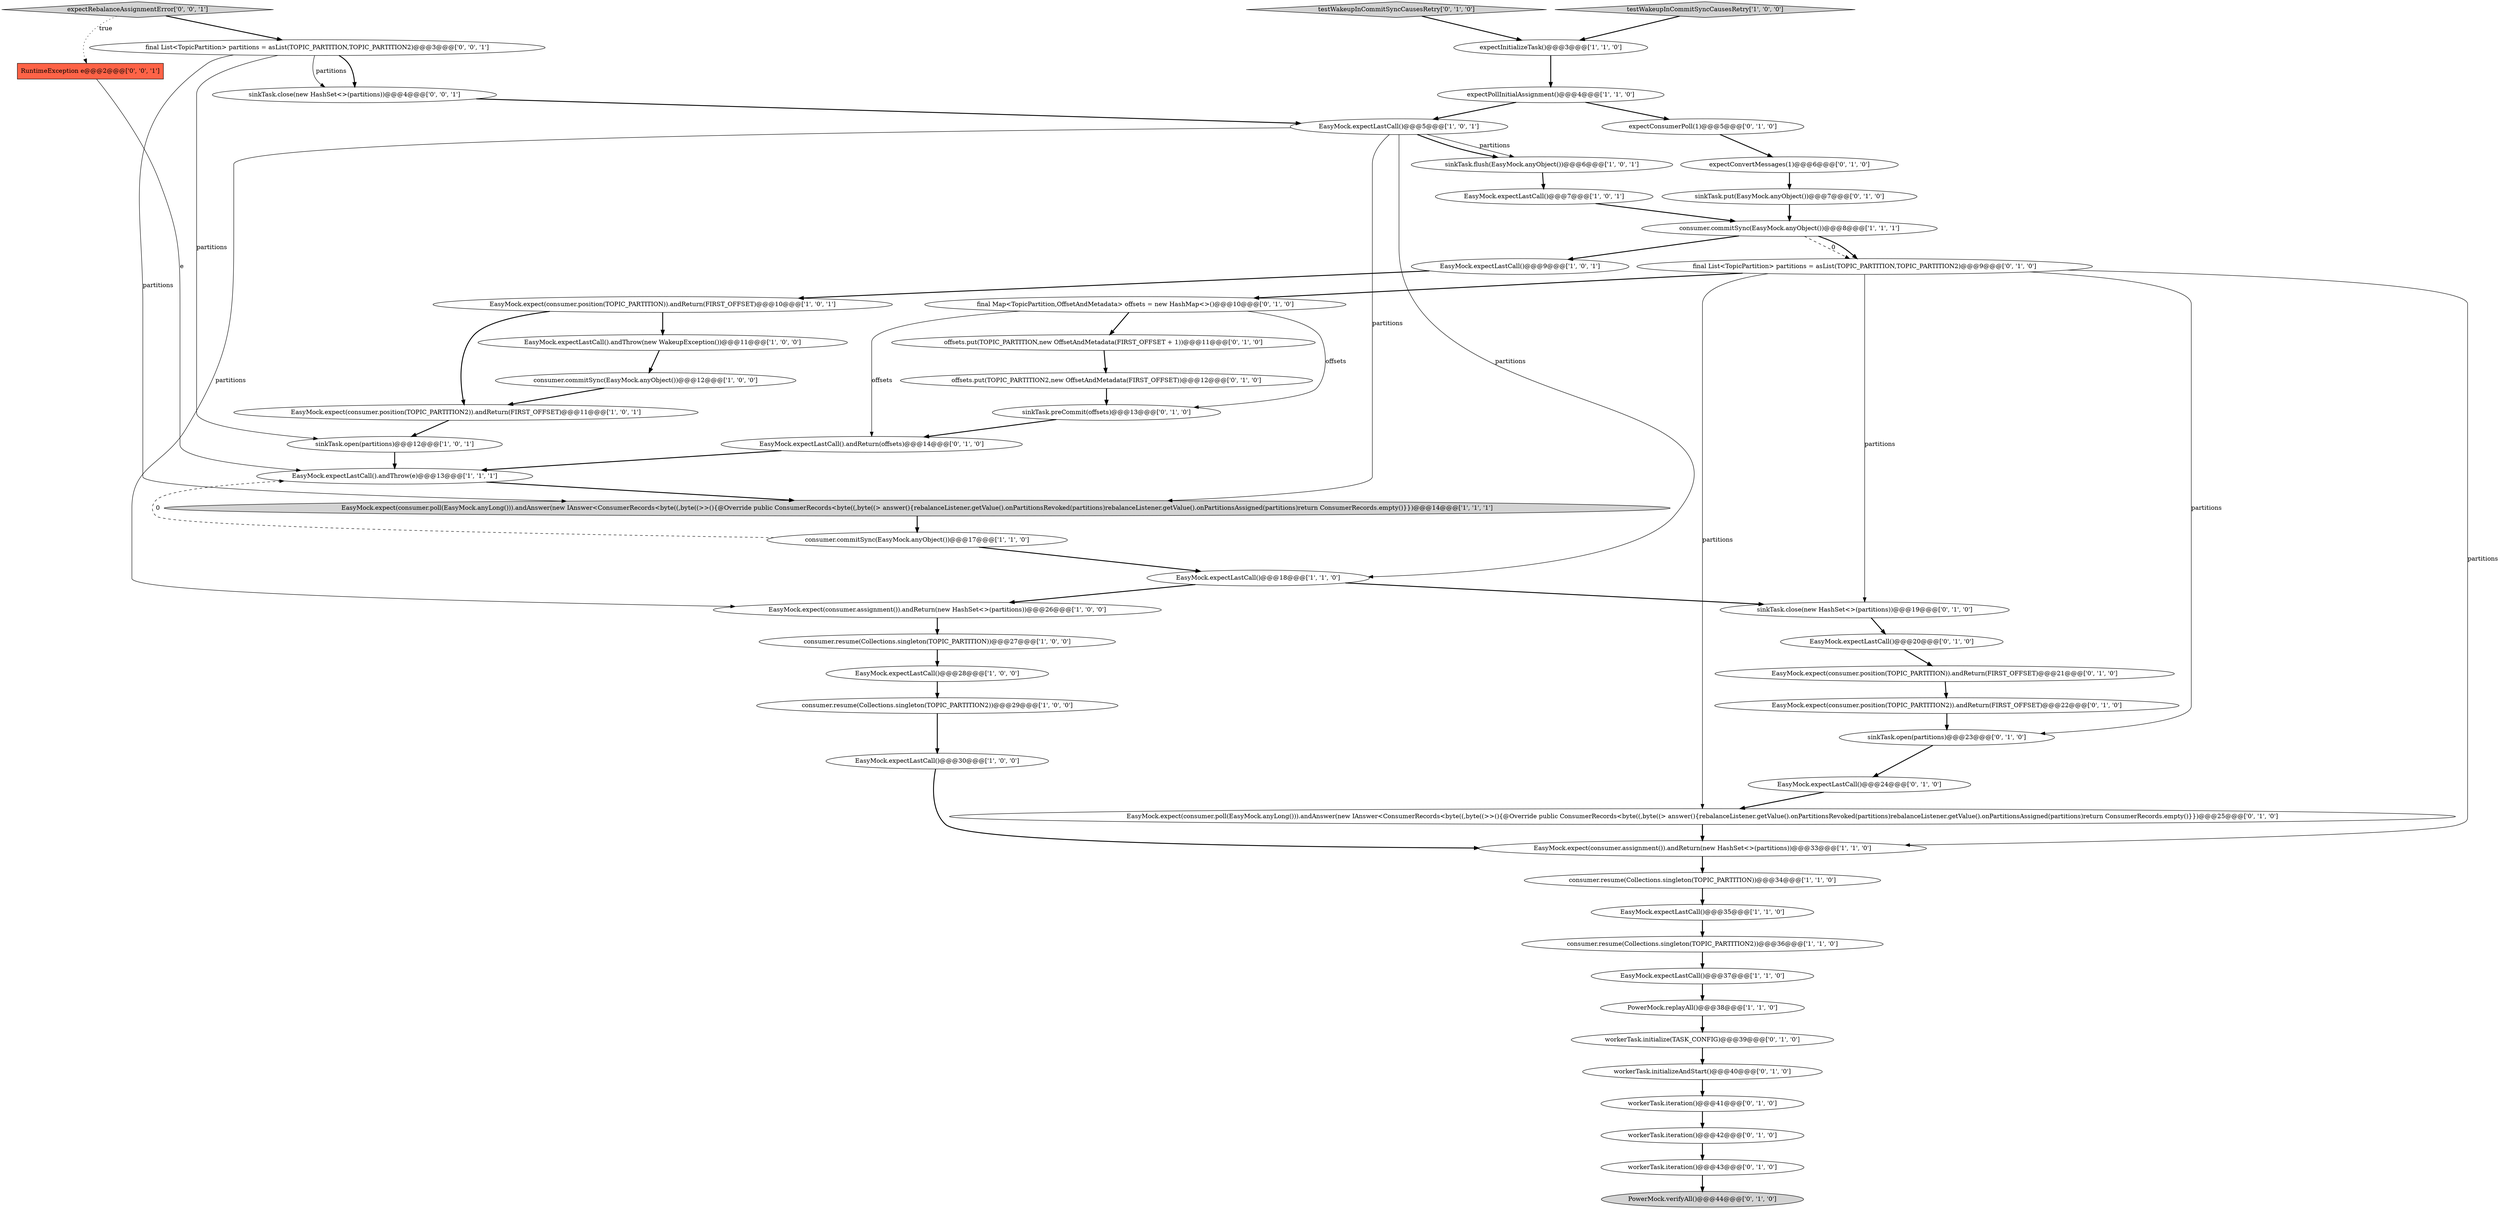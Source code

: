 digraph {
46 [style = filled, label = "EasyMock.expect(consumer.position(TOPIC_PARTITION2)).andReturn(FIRST_OFFSET)@@@22@@@['0', '1', '0']", fillcolor = white, shape = ellipse image = "AAA0AAABBB2BBB"];
18 [style = filled, label = "consumer.resume(Collections.singleton(TOPIC_PARTITION))@@@34@@@['1', '1', '0']", fillcolor = white, shape = ellipse image = "AAA0AAABBB1BBB"];
40 [style = filled, label = "expectConvertMessages(1)@@@6@@@['0', '1', '0']", fillcolor = white, shape = ellipse image = "AAA0AAABBB2BBB"];
12 [style = filled, label = "EasyMock.expectLastCall().andThrow(new WakeupException())@@@11@@@['1', '0', '0']", fillcolor = white, shape = ellipse image = "AAA0AAABBB1BBB"];
24 [style = filled, label = "EasyMock.expectLastCall()@@@28@@@['1', '0', '0']", fillcolor = white, shape = ellipse image = "AAA0AAABBB1BBB"];
28 [style = filled, label = "sinkTask.preCommit(offsets)@@@13@@@['0', '1', '0']", fillcolor = white, shape = ellipse image = "AAA1AAABBB2BBB"];
54 [style = filled, label = "sinkTask.close(new HashSet<>(partitions))@@@4@@@['0', '0', '1']", fillcolor = white, shape = ellipse image = "AAA0AAABBB3BBB"];
45 [style = filled, label = "workerTask.initialize(TASK_CONFIG)@@@39@@@['0', '1', '0']", fillcolor = white, shape = ellipse image = "AAA0AAABBB2BBB"];
38 [style = filled, label = "sinkTask.open(partitions)@@@23@@@['0', '1', '0']", fillcolor = white, shape = ellipse image = "AAA0AAABBB2BBB"];
7 [style = filled, label = "EasyMock.expect(consumer.poll(EasyMock.anyLong())).andAnswer(new IAnswer<ConsumerRecords<byte((,byte((>>(){@Override public ConsumerRecords<byte((,byte((> answer(){rebalanceListener.getValue().onPartitionsRevoked(partitions)rebalanceListener.getValue().onPartitionsAssigned(partitions)return ConsumerRecords.empty()}})@@@14@@@['1', '1', '1']", fillcolor = lightgray, shape = ellipse image = "AAA0AAABBB1BBB"];
2 [style = filled, label = "expectPollInitialAssignment()@@@4@@@['1', '1', '0']", fillcolor = white, shape = ellipse image = "AAA0AAABBB1BBB"];
3 [style = filled, label = "EasyMock.expectLastCall()@@@5@@@['1', '0', '1']", fillcolor = white, shape = ellipse image = "AAA0AAABBB1BBB"];
37 [style = filled, label = "offsets.put(TOPIC_PARTITION,new OffsetAndMetadata(FIRST_OFFSET + 1))@@@11@@@['0', '1', '0']", fillcolor = white, shape = ellipse image = "AAA1AAABBB2BBB"];
50 [style = filled, label = "workerTask.iteration()@@@43@@@['0', '1', '0']", fillcolor = white, shape = ellipse image = "AAA1AAABBB2BBB"];
14 [style = filled, label = "consumer.resume(Collections.singleton(TOPIC_PARTITION2))@@@29@@@['1', '0', '0']", fillcolor = white, shape = ellipse image = "AAA0AAABBB1BBB"];
31 [style = filled, label = "sinkTask.put(EasyMock.anyObject())@@@7@@@['0', '1', '0']", fillcolor = white, shape = ellipse image = "AAA1AAABBB2BBB"];
48 [style = filled, label = "final Map<TopicPartition,OffsetAndMetadata> offsets = new HashMap<>()@@@10@@@['0', '1', '0']", fillcolor = white, shape = ellipse image = "AAA0AAABBB2BBB"];
23 [style = filled, label = "sinkTask.flush(EasyMock.anyObject())@@@6@@@['1', '0', '1']", fillcolor = white, shape = ellipse image = "AAA0AAABBB1BBB"];
44 [style = filled, label = "PowerMock.verifyAll()@@@44@@@['0', '1', '0']", fillcolor = lightgray, shape = ellipse image = "AAA0AAABBB2BBB"];
1 [style = filled, label = "consumer.commitSync(EasyMock.anyObject())@@@12@@@['1', '0', '0']", fillcolor = white, shape = ellipse image = "AAA0AAABBB1BBB"];
34 [style = filled, label = "testWakeupInCommitSyncCausesRetry['0', '1', '0']", fillcolor = lightgray, shape = diamond image = "AAA0AAABBB2BBB"];
36 [style = filled, label = "workerTask.iteration()@@@41@@@['0', '1', '0']", fillcolor = white, shape = ellipse image = "AAA0AAABBB2BBB"];
11 [style = filled, label = "EasyMock.expectLastCall().andThrow(e)@@@13@@@['1', '1', '1']", fillcolor = white, shape = ellipse image = "AAA0AAABBB1BBB"];
41 [style = filled, label = "sinkTask.close(new HashSet<>(partitions))@@@19@@@['0', '1', '0']", fillcolor = white, shape = ellipse image = "AAA1AAABBB2BBB"];
32 [style = filled, label = "final List<TopicPartition> partitions = asList(TOPIC_PARTITION,TOPIC_PARTITION2)@@@9@@@['0', '1', '0']", fillcolor = white, shape = ellipse image = "AAA1AAABBB2BBB"];
9 [style = filled, label = "EasyMock.expectLastCall()@@@18@@@['1', '1', '0']", fillcolor = white, shape = ellipse image = "AAA0AAABBB1BBB"];
39 [style = filled, label = "EasyMock.expect(consumer.position(TOPIC_PARTITION)).andReturn(FIRST_OFFSET)@@@21@@@['0', '1', '0']", fillcolor = white, shape = ellipse image = "AAA0AAABBB2BBB"];
8 [style = filled, label = "sinkTask.open(partitions)@@@12@@@['1', '0', '1']", fillcolor = white, shape = ellipse image = "AAA0AAABBB1BBB"];
0 [style = filled, label = "EasyMock.expect(consumer.position(TOPIC_PARTITION2)).andReturn(FIRST_OFFSET)@@@11@@@['1', '0', '1']", fillcolor = white, shape = ellipse image = "AAA0AAABBB1BBB"];
26 [style = filled, label = "EasyMock.expectLastCall()@@@30@@@['1', '0', '0']", fillcolor = white, shape = ellipse image = "AAA0AAABBB1BBB"];
33 [style = filled, label = "EasyMock.expectLastCall()@@@20@@@['0', '1', '0']", fillcolor = white, shape = ellipse image = "AAA1AAABBB2BBB"];
19 [style = filled, label = "consumer.commitSync(EasyMock.anyObject())@@@17@@@['1', '1', '0']", fillcolor = white, shape = ellipse image = "AAA0AAABBB1BBB"];
13 [style = filled, label = "EasyMock.expect(consumer.assignment()).andReturn(new HashSet<>(partitions))@@@33@@@['1', '1', '0']", fillcolor = white, shape = ellipse image = "AAA0AAABBB1BBB"];
16 [style = filled, label = "PowerMock.replayAll()@@@38@@@['1', '1', '0']", fillcolor = white, shape = ellipse image = "AAA0AAABBB1BBB"];
22 [style = filled, label = "expectInitializeTask()@@@3@@@['1', '1', '0']", fillcolor = white, shape = ellipse image = "AAA0AAABBB1BBB"];
4 [style = filled, label = "EasyMock.expectLastCall()@@@35@@@['1', '1', '0']", fillcolor = white, shape = ellipse image = "AAA0AAABBB1BBB"];
47 [style = filled, label = "EasyMock.expectLastCall()@@@24@@@['0', '1', '0']", fillcolor = white, shape = ellipse image = "AAA0AAABBB2BBB"];
53 [style = filled, label = "expectRebalanceAssignmentError['0', '0', '1']", fillcolor = lightgray, shape = diamond image = "AAA0AAABBB3BBB"];
52 [style = filled, label = "final List<TopicPartition> partitions = asList(TOPIC_PARTITION,TOPIC_PARTITION2)@@@3@@@['0', '0', '1']", fillcolor = white, shape = ellipse image = "AAA0AAABBB3BBB"];
43 [style = filled, label = "workerTask.initializeAndStart()@@@40@@@['0', '1', '0']", fillcolor = white, shape = ellipse image = "AAA0AAABBB2BBB"];
6 [style = filled, label = "consumer.resume(Collections.singleton(TOPIC_PARTITION))@@@27@@@['1', '0', '0']", fillcolor = white, shape = ellipse image = "AAA0AAABBB1BBB"];
35 [style = filled, label = "expectConsumerPoll(1)@@@5@@@['0', '1', '0']", fillcolor = white, shape = ellipse image = "AAA0AAABBB2BBB"];
10 [style = filled, label = "EasyMock.expect(consumer.position(TOPIC_PARTITION)).andReturn(FIRST_OFFSET)@@@10@@@['1', '0', '1']", fillcolor = white, shape = ellipse image = "AAA0AAABBB1BBB"];
17 [style = filled, label = "testWakeupInCommitSyncCausesRetry['1', '0', '0']", fillcolor = lightgray, shape = diamond image = "AAA0AAABBB1BBB"];
5 [style = filled, label = "EasyMock.expectLastCall()@@@7@@@['1', '0', '1']", fillcolor = white, shape = ellipse image = "AAA0AAABBB1BBB"];
20 [style = filled, label = "EasyMock.expectLastCall()@@@37@@@['1', '1', '0']", fillcolor = white, shape = ellipse image = "AAA0AAABBB1BBB"];
30 [style = filled, label = "EasyMock.expectLastCall().andReturn(offsets)@@@14@@@['0', '1', '0']", fillcolor = white, shape = ellipse image = "AAA1AAABBB2BBB"];
15 [style = filled, label = "consumer.commitSync(EasyMock.anyObject())@@@8@@@['1', '1', '1']", fillcolor = white, shape = ellipse image = "AAA0AAABBB1BBB"];
25 [style = filled, label = "EasyMock.expectLastCall()@@@9@@@['1', '0', '1']", fillcolor = white, shape = ellipse image = "AAA0AAABBB1BBB"];
42 [style = filled, label = "EasyMock.expect(consumer.poll(EasyMock.anyLong())).andAnswer(new IAnswer<ConsumerRecords<byte((,byte((>>(){@Override public ConsumerRecords<byte((,byte((> answer(){rebalanceListener.getValue().onPartitionsRevoked(partitions)rebalanceListener.getValue().onPartitionsAssigned(partitions)return ConsumerRecords.empty()}})@@@25@@@['0', '1', '0']", fillcolor = white, shape = ellipse image = "AAA0AAABBB2BBB"];
27 [style = filled, label = "consumer.resume(Collections.singleton(TOPIC_PARTITION2))@@@36@@@['1', '1', '0']", fillcolor = white, shape = ellipse image = "AAA0AAABBB1BBB"];
49 [style = filled, label = "offsets.put(TOPIC_PARTITION2,new OffsetAndMetadata(FIRST_OFFSET))@@@12@@@['0', '1', '0']", fillcolor = white, shape = ellipse image = "AAA1AAABBB2BBB"];
51 [style = filled, label = "RuntimeException e@@@2@@@['0', '0', '1']", fillcolor = tomato, shape = box image = "AAA0AAABBB3BBB"];
29 [style = filled, label = "workerTask.iteration()@@@42@@@['0', '1', '0']", fillcolor = white, shape = ellipse image = "AAA0AAABBB2BBB"];
21 [style = filled, label = "EasyMock.expect(consumer.assignment()).andReturn(new HashSet<>(partitions))@@@26@@@['1', '0', '0']", fillcolor = white, shape = ellipse image = "AAA0AAABBB1BBB"];
22->2 [style = bold, label=""];
28->30 [style = bold, label=""];
35->40 [style = bold, label=""];
32->13 [style = solid, label="partitions"];
38->47 [style = bold, label=""];
29->50 [style = bold, label=""];
15->32 [style = dashed, label="0"];
19->9 [style = bold, label=""];
26->13 [style = bold, label=""];
20->16 [style = bold, label=""];
41->33 [style = bold, label=""];
36->29 [style = bold, label=""];
3->23 [style = solid, label="partitions"];
51->11 [style = solid, label="e"];
53->51 [style = dotted, label="true"];
25->10 [style = bold, label=""];
4->27 [style = bold, label=""];
12->1 [style = bold, label=""];
52->8 [style = solid, label="partitions"];
30->11 [style = bold, label=""];
6->24 [style = bold, label=""];
0->8 [style = bold, label=""];
9->21 [style = bold, label=""];
42->13 [style = bold, label=""];
40->31 [style = bold, label=""];
54->3 [style = bold, label=""];
14->26 [style = bold, label=""];
27->20 [style = bold, label=""];
48->30 [style = solid, label="offsets"];
52->54 [style = bold, label=""];
13->18 [style = bold, label=""];
11->7 [style = bold, label=""];
2->3 [style = bold, label=""];
10->12 [style = bold, label=""];
3->23 [style = bold, label=""];
8->11 [style = bold, label=""];
52->54 [style = solid, label="partitions"];
48->37 [style = bold, label=""];
52->7 [style = solid, label="partitions"];
45->43 [style = bold, label=""];
46->38 [style = bold, label=""];
33->39 [style = bold, label=""];
3->21 [style = solid, label="partitions"];
32->41 [style = solid, label="partitions"];
23->5 [style = bold, label=""];
3->9 [style = solid, label="partitions"];
32->48 [style = bold, label=""];
32->38 [style = solid, label="partitions"];
43->36 [style = bold, label=""];
3->7 [style = solid, label="partitions"];
37->49 [style = bold, label=""];
17->22 [style = bold, label=""];
49->28 [style = bold, label=""];
39->46 [style = bold, label=""];
7->19 [style = bold, label=""];
15->32 [style = bold, label=""];
34->22 [style = bold, label=""];
24->14 [style = bold, label=""];
15->25 [style = bold, label=""];
31->15 [style = bold, label=""];
32->42 [style = solid, label="partitions"];
16->45 [style = bold, label=""];
21->6 [style = bold, label=""];
48->28 [style = solid, label="offsets"];
2->35 [style = bold, label=""];
19->11 [style = dashed, label="0"];
50->44 [style = bold, label=""];
9->41 [style = bold, label=""];
10->0 [style = bold, label=""];
18->4 [style = bold, label=""];
5->15 [style = bold, label=""];
1->0 [style = bold, label=""];
47->42 [style = bold, label=""];
53->52 [style = bold, label=""];
}
